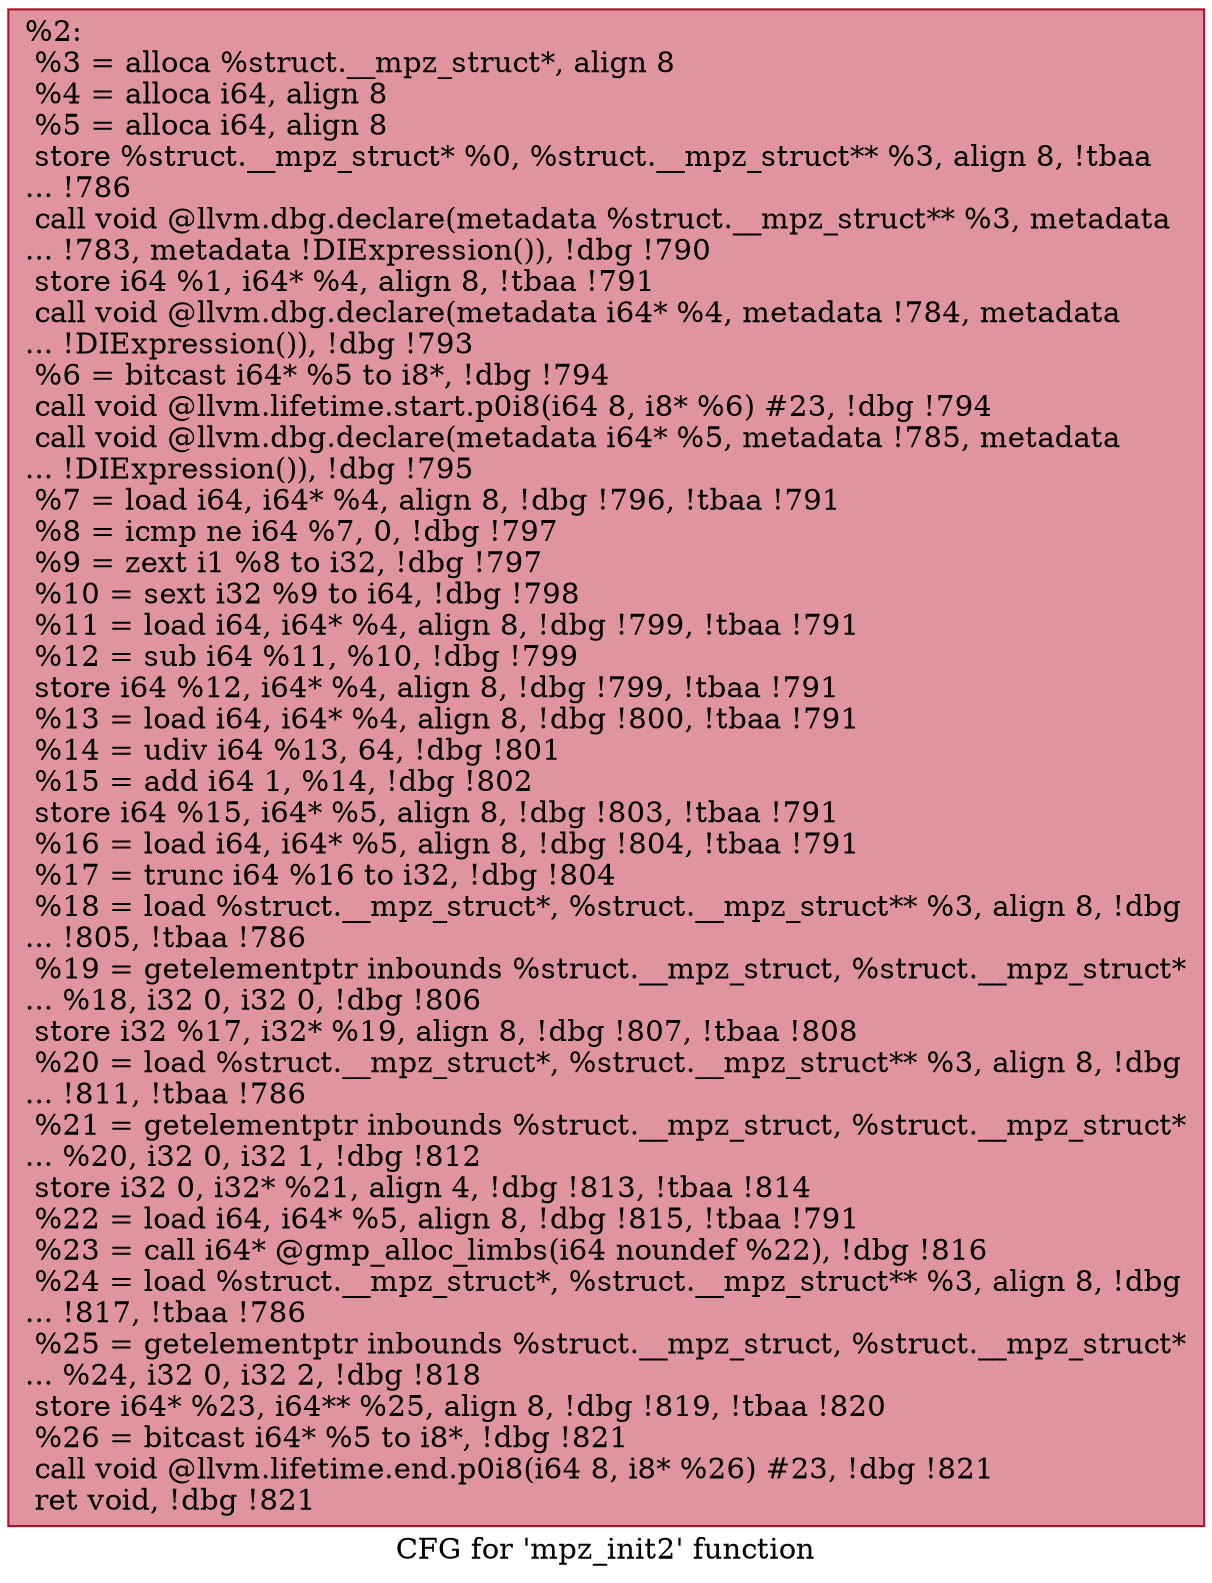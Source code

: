 digraph "CFG for 'mpz_init2' function" {
	label="CFG for 'mpz_init2' function";

	Node0x1b88390 [shape=record,color="#b70d28ff", style=filled, fillcolor="#b70d2870",label="{%2:\l  %3 = alloca %struct.__mpz_struct*, align 8\l  %4 = alloca i64, align 8\l  %5 = alloca i64, align 8\l  store %struct.__mpz_struct* %0, %struct.__mpz_struct** %3, align 8, !tbaa\l... !786\l  call void @llvm.dbg.declare(metadata %struct.__mpz_struct** %3, metadata\l... !783, metadata !DIExpression()), !dbg !790\l  store i64 %1, i64* %4, align 8, !tbaa !791\l  call void @llvm.dbg.declare(metadata i64* %4, metadata !784, metadata\l... !DIExpression()), !dbg !793\l  %6 = bitcast i64* %5 to i8*, !dbg !794\l  call void @llvm.lifetime.start.p0i8(i64 8, i8* %6) #23, !dbg !794\l  call void @llvm.dbg.declare(metadata i64* %5, metadata !785, metadata\l... !DIExpression()), !dbg !795\l  %7 = load i64, i64* %4, align 8, !dbg !796, !tbaa !791\l  %8 = icmp ne i64 %7, 0, !dbg !797\l  %9 = zext i1 %8 to i32, !dbg !797\l  %10 = sext i32 %9 to i64, !dbg !798\l  %11 = load i64, i64* %4, align 8, !dbg !799, !tbaa !791\l  %12 = sub i64 %11, %10, !dbg !799\l  store i64 %12, i64* %4, align 8, !dbg !799, !tbaa !791\l  %13 = load i64, i64* %4, align 8, !dbg !800, !tbaa !791\l  %14 = udiv i64 %13, 64, !dbg !801\l  %15 = add i64 1, %14, !dbg !802\l  store i64 %15, i64* %5, align 8, !dbg !803, !tbaa !791\l  %16 = load i64, i64* %5, align 8, !dbg !804, !tbaa !791\l  %17 = trunc i64 %16 to i32, !dbg !804\l  %18 = load %struct.__mpz_struct*, %struct.__mpz_struct** %3, align 8, !dbg\l... !805, !tbaa !786\l  %19 = getelementptr inbounds %struct.__mpz_struct, %struct.__mpz_struct*\l... %18, i32 0, i32 0, !dbg !806\l  store i32 %17, i32* %19, align 8, !dbg !807, !tbaa !808\l  %20 = load %struct.__mpz_struct*, %struct.__mpz_struct** %3, align 8, !dbg\l... !811, !tbaa !786\l  %21 = getelementptr inbounds %struct.__mpz_struct, %struct.__mpz_struct*\l... %20, i32 0, i32 1, !dbg !812\l  store i32 0, i32* %21, align 4, !dbg !813, !tbaa !814\l  %22 = load i64, i64* %5, align 8, !dbg !815, !tbaa !791\l  %23 = call i64* @gmp_alloc_limbs(i64 noundef %22), !dbg !816\l  %24 = load %struct.__mpz_struct*, %struct.__mpz_struct** %3, align 8, !dbg\l... !817, !tbaa !786\l  %25 = getelementptr inbounds %struct.__mpz_struct, %struct.__mpz_struct*\l... %24, i32 0, i32 2, !dbg !818\l  store i64* %23, i64** %25, align 8, !dbg !819, !tbaa !820\l  %26 = bitcast i64* %5 to i8*, !dbg !821\l  call void @llvm.lifetime.end.p0i8(i64 8, i8* %26) #23, !dbg !821\l  ret void, !dbg !821\l}"];
}
